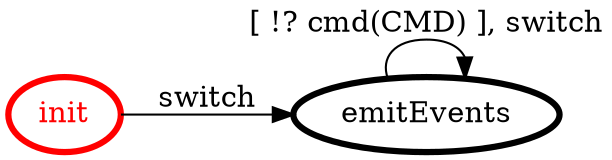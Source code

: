 /*
*
* A GraphViz DOT FSM description 
* Please use a GraphViz visualizer (like http://www.webgraphviz.com)
*  
*/

digraph finite_state_machine {
	rankdir=LR
	size="8,5"
	
	init [ color = red ][ fontcolor = red ][ penwidth = 3 ]
	emitEvents [ color = black ][ fontcolor = black ][ penwidth = 3 ]
	
	init -> emitEvents [ label = "switch" ][ color = black ][ fontcolor = black ]
	emitEvents -> emitEvents [ label = "[ !? cmd(CMD) ], switch" ][ color = black ][ fontcolor = black ]
}
